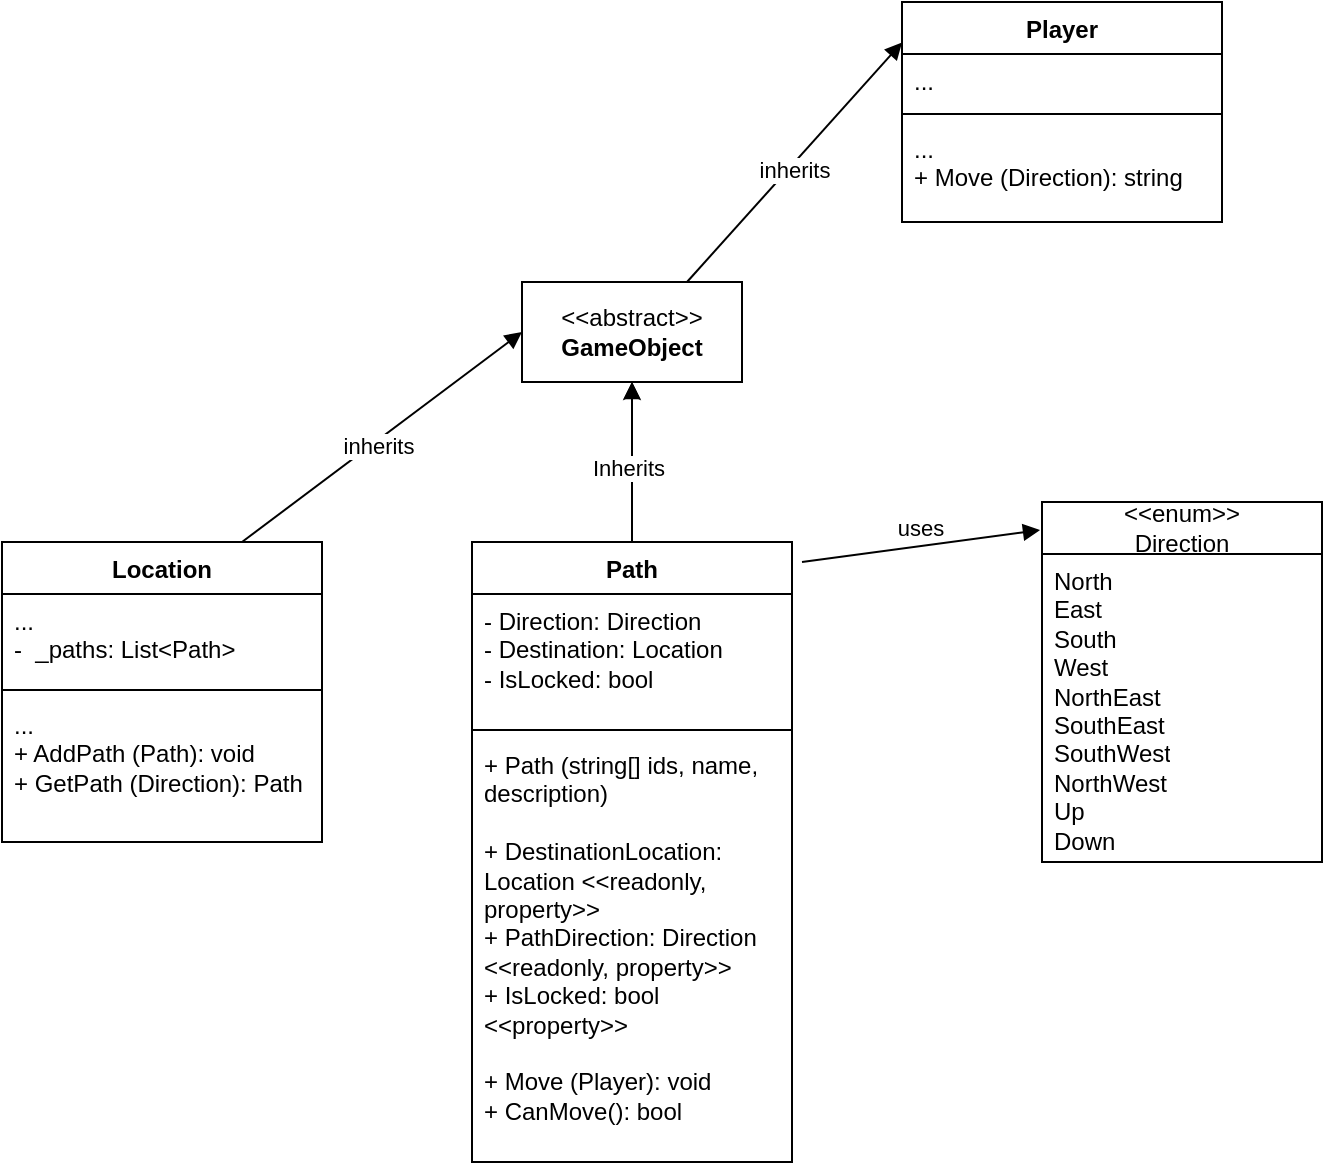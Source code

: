 <mxfile version="24.4.2" type="device">
  <diagram id="C5RBs43oDa-KdzZeNtuy" name="Page-1">
    <mxGraphModel dx="1434" dy="738" grid="1" gridSize="10" guides="1" tooltips="1" connect="1" arrows="1" fold="1" page="1" pageScale="1" pageWidth="827" pageHeight="1169" math="0" shadow="0">
      <root>
        <mxCell id="WIyWlLk6GJQsqaUBKTNV-0" />
        <mxCell id="WIyWlLk6GJQsqaUBKTNV-1" parent="WIyWlLk6GJQsqaUBKTNV-0" />
        <mxCell id="2POwVRQ29rS7LBvy_34W-8" value="&amp;lt;&amp;lt;abstract&amp;gt;&amp;gt;&lt;br&gt;&lt;b&gt;GameObject&lt;/b&gt;" style="html=1;whiteSpace=wrap;" vertex="1" parent="WIyWlLk6GJQsqaUBKTNV-1">
          <mxGeometry x="260" y="140" width="110" height="50" as="geometry" />
        </mxCell>
        <mxCell id="2POwVRQ29rS7LBvy_34W-9" value="" style="html=1;verticalAlign=bottom;endArrow=block;curved=0;rounded=0;entryX=0.5;entryY=1;entryDx=0;entryDy=0;" edge="1" parent="WIyWlLk6GJQsqaUBKTNV-1" target="2POwVRQ29rS7LBvy_34W-8">
          <mxGeometry width="80" relative="1" as="geometry">
            <mxPoint x="315" y="270" as="sourcePoint" />
            <mxPoint x="450" y="380" as="targetPoint" />
          </mxGeometry>
        </mxCell>
        <mxCell id="2POwVRQ29rS7LBvy_34W-18" value="" style="edgeStyle=orthogonalEdgeStyle;rounded=0;orthogonalLoop=1;jettySize=auto;html=1;" edge="1" parent="WIyWlLk6GJQsqaUBKTNV-1" source="2POwVRQ29rS7LBvy_34W-10" target="2POwVRQ29rS7LBvy_34W-8">
          <mxGeometry relative="1" as="geometry" />
        </mxCell>
        <mxCell id="2POwVRQ29rS7LBvy_34W-19" value="Inherits" style="edgeLabel;html=1;align=center;verticalAlign=middle;resizable=0;points=[];" vertex="1" connectable="0" parent="2POwVRQ29rS7LBvy_34W-18">
          <mxGeometry x="-0.075" y="2" relative="1" as="geometry">
            <mxPoint as="offset" />
          </mxGeometry>
        </mxCell>
        <mxCell id="2POwVRQ29rS7LBvy_34W-10" value="Path" style="swimlane;fontStyle=1;align=center;verticalAlign=top;childLayout=stackLayout;horizontal=1;startSize=26;horizontalStack=0;resizeParent=1;resizeParentMax=0;resizeLast=0;collapsible=1;marginBottom=0;whiteSpace=wrap;html=1;" vertex="1" parent="WIyWlLk6GJQsqaUBKTNV-1">
          <mxGeometry x="235" y="270" width="160" height="310" as="geometry" />
        </mxCell>
        <mxCell id="2POwVRQ29rS7LBvy_34W-11" value="- Direction: Direction&lt;div&gt;- Destination: Location&lt;/div&gt;&lt;div&gt;- IsLocked: bool&lt;/div&gt;" style="text;strokeColor=none;fillColor=none;align=left;verticalAlign=top;spacingLeft=4;spacingRight=4;overflow=hidden;rotatable=0;points=[[0,0.5],[1,0.5]];portConstraint=eastwest;whiteSpace=wrap;html=1;" vertex="1" parent="2POwVRQ29rS7LBvy_34W-10">
          <mxGeometry y="26" width="160" height="64" as="geometry" />
        </mxCell>
        <mxCell id="2POwVRQ29rS7LBvy_34W-12" value="" style="line;strokeWidth=1;fillColor=none;align=left;verticalAlign=middle;spacingTop=-1;spacingLeft=3;spacingRight=3;rotatable=0;labelPosition=right;points=[];portConstraint=eastwest;strokeColor=inherit;" vertex="1" parent="2POwVRQ29rS7LBvy_34W-10">
          <mxGeometry y="90" width="160" height="8" as="geometry" />
        </mxCell>
        <mxCell id="2POwVRQ29rS7LBvy_34W-13" value="+ Path (string[] ids, name, description)&amp;nbsp;&lt;div&gt;&lt;br&gt;&lt;/div&gt;&lt;div&gt;+ DestinationLocation: Location &amp;lt;&amp;lt;readonly, property&amp;gt;&amp;gt;&lt;/div&gt;&lt;div&gt;+ PathDirection: Direction&lt;/div&gt;&lt;div&gt;&amp;lt;&amp;lt;readonly, property&amp;gt;&amp;gt;&lt;/div&gt;&lt;div&gt;+ IsLocked: bool &amp;lt;&amp;lt;property&amp;gt;&amp;gt;&lt;/div&gt;&lt;div&gt;&lt;br&gt;&lt;/div&gt;&lt;div&gt;+ Move (Player): void&lt;/div&gt;&lt;div&gt;+ CanMove(): bool&amp;nbsp;&lt;/div&gt;&lt;div&gt;&lt;br&gt;&lt;/div&gt;&lt;div&gt;&lt;br&gt;&lt;/div&gt;" style="text;strokeColor=none;fillColor=none;align=left;verticalAlign=top;spacingLeft=4;spacingRight=4;overflow=hidden;rotatable=0;points=[[0,0.5],[1,0.5]];portConstraint=eastwest;whiteSpace=wrap;html=1;" vertex="1" parent="2POwVRQ29rS7LBvy_34W-10">
          <mxGeometry y="98" width="160" height="212" as="geometry" />
        </mxCell>
        <mxCell id="2POwVRQ29rS7LBvy_34W-14" value="&amp;lt;&amp;lt;enum&amp;gt;&amp;gt;&lt;br&gt;Direction" style="swimlane;fontStyle=0;childLayout=stackLayout;horizontal=1;startSize=26;fillColor=none;horizontalStack=0;resizeParent=1;resizeParentMax=0;resizeLast=0;collapsible=1;marginBottom=0;whiteSpace=wrap;html=1;" vertex="1" parent="WIyWlLk6GJQsqaUBKTNV-1">
          <mxGeometry x="520" y="250" width="140" height="180" as="geometry" />
        </mxCell>
        <mxCell id="2POwVRQ29rS7LBvy_34W-15" value="North&lt;br&gt;East&lt;br&gt;South&lt;br&gt;West&lt;div&gt;NorthEast&lt;br&gt;&lt;/div&gt;&lt;div&gt;SouthEast&lt;/div&gt;&lt;div&gt;SouthWest&lt;/div&gt;&lt;div&gt;NorthWest&lt;/div&gt;&lt;div&gt;Up&lt;/div&gt;&lt;div&gt;Down&lt;/div&gt;&lt;div&gt;&lt;br&gt;&lt;/div&gt;" style="text;strokeColor=none;fillColor=none;align=left;verticalAlign=top;spacingLeft=4;spacingRight=4;overflow=hidden;rotatable=0;points=[[0,0.5],[1,0.5]];portConstraint=eastwest;whiteSpace=wrap;html=1;" vertex="1" parent="2POwVRQ29rS7LBvy_34W-14">
          <mxGeometry y="26" width="140" height="154" as="geometry" />
        </mxCell>
        <mxCell id="2POwVRQ29rS7LBvy_34W-20" value="uses" style="html=1;verticalAlign=bottom;endArrow=block;curved=0;rounded=0;entryX=-0.007;entryY=0.078;entryDx=0;entryDy=0;entryPerimeter=0;" edge="1" parent="WIyWlLk6GJQsqaUBKTNV-1" target="2POwVRQ29rS7LBvy_34W-14">
          <mxGeometry width="80" relative="1" as="geometry">
            <mxPoint x="400" y="280" as="sourcePoint" />
            <mxPoint x="450" y="380" as="targetPoint" />
          </mxGeometry>
        </mxCell>
        <mxCell id="2POwVRQ29rS7LBvy_34W-21" value="Location" style="swimlane;fontStyle=1;align=center;verticalAlign=top;childLayout=stackLayout;horizontal=1;startSize=26;horizontalStack=0;resizeParent=1;resizeParentMax=0;resizeLast=0;collapsible=1;marginBottom=0;whiteSpace=wrap;html=1;" vertex="1" parent="WIyWlLk6GJQsqaUBKTNV-1">
          <mxGeometry y="270" width="160" height="150" as="geometry" />
        </mxCell>
        <mxCell id="2POwVRQ29rS7LBvy_34W-22" value="...&lt;br&gt;-&amp;nbsp; _paths: List&amp;lt;Path&amp;gt;" style="text;strokeColor=none;fillColor=none;align=left;verticalAlign=top;spacingLeft=4;spacingRight=4;overflow=hidden;rotatable=0;points=[[0,0.5],[1,0.5]];portConstraint=eastwest;whiteSpace=wrap;html=1;" vertex="1" parent="2POwVRQ29rS7LBvy_34W-21">
          <mxGeometry y="26" width="160" height="44" as="geometry" />
        </mxCell>
        <mxCell id="2POwVRQ29rS7LBvy_34W-23" value="" style="line;strokeWidth=1;fillColor=none;align=left;verticalAlign=middle;spacingTop=-1;spacingLeft=3;spacingRight=3;rotatable=0;labelPosition=right;points=[];portConstraint=eastwest;strokeColor=inherit;" vertex="1" parent="2POwVRQ29rS7LBvy_34W-21">
          <mxGeometry y="70" width="160" height="8" as="geometry" />
        </mxCell>
        <mxCell id="2POwVRQ29rS7LBvy_34W-24" value="...&lt;br&gt;+ AddPath (Path): void&lt;div&gt;+ GetPath (Direction): Path&amp;nbsp;&lt;/div&gt;" style="text;strokeColor=none;fillColor=none;align=left;verticalAlign=top;spacingLeft=4;spacingRight=4;overflow=hidden;rotatable=0;points=[[0,0.5],[1,0.5]];portConstraint=eastwest;whiteSpace=wrap;html=1;" vertex="1" parent="2POwVRQ29rS7LBvy_34W-21">
          <mxGeometry y="78" width="160" height="72" as="geometry" />
        </mxCell>
        <mxCell id="2POwVRQ29rS7LBvy_34W-25" value="" style="html=1;verticalAlign=bottom;endArrow=block;curved=0;rounded=0;exitX=0.75;exitY=0;exitDx=0;exitDy=0;entryX=0;entryY=0.5;entryDx=0;entryDy=0;" edge="1" parent="WIyWlLk6GJQsqaUBKTNV-1" source="2POwVRQ29rS7LBvy_34W-21" target="2POwVRQ29rS7LBvy_34W-8">
          <mxGeometry width="80" relative="1" as="geometry">
            <mxPoint x="370" y="480" as="sourcePoint" />
            <mxPoint x="450" y="480" as="targetPoint" />
          </mxGeometry>
        </mxCell>
        <mxCell id="2POwVRQ29rS7LBvy_34W-26" value="inherits" style="edgeLabel;html=1;align=center;verticalAlign=middle;resizable=0;points=[];" vertex="1" connectable="0" parent="2POwVRQ29rS7LBvy_34W-25">
          <mxGeometry x="-0.046" y="-2" relative="1" as="geometry">
            <mxPoint as="offset" />
          </mxGeometry>
        </mxCell>
        <mxCell id="2POwVRQ29rS7LBvy_34W-27" value="Player" style="swimlane;fontStyle=1;align=center;verticalAlign=top;childLayout=stackLayout;horizontal=1;startSize=26;horizontalStack=0;resizeParent=1;resizeParentMax=0;resizeLast=0;collapsible=1;marginBottom=0;whiteSpace=wrap;html=1;" vertex="1" parent="WIyWlLk6GJQsqaUBKTNV-1">
          <mxGeometry x="450" width="160" height="110" as="geometry" />
        </mxCell>
        <mxCell id="2POwVRQ29rS7LBvy_34W-28" value="..." style="text;strokeColor=none;fillColor=none;align=left;verticalAlign=top;spacingLeft=4;spacingRight=4;overflow=hidden;rotatable=0;points=[[0,0.5],[1,0.5]];portConstraint=eastwest;whiteSpace=wrap;html=1;" vertex="1" parent="2POwVRQ29rS7LBvy_34W-27">
          <mxGeometry y="26" width="160" height="26" as="geometry" />
        </mxCell>
        <mxCell id="2POwVRQ29rS7LBvy_34W-29" value="" style="line;strokeWidth=1;fillColor=none;align=left;verticalAlign=middle;spacingTop=-1;spacingLeft=3;spacingRight=3;rotatable=0;labelPosition=right;points=[];portConstraint=eastwest;strokeColor=inherit;" vertex="1" parent="2POwVRQ29rS7LBvy_34W-27">
          <mxGeometry y="52" width="160" height="8" as="geometry" />
        </mxCell>
        <mxCell id="2POwVRQ29rS7LBvy_34W-30" value="...&lt;div&gt;+ Move (Direction): string&lt;/div&gt;" style="text;strokeColor=none;fillColor=none;align=left;verticalAlign=top;spacingLeft=4;spacingRight=4;overflow=hidden;rotatable=0;points=[[0,0.5],[1,0.5]];portConstraint=eastwest;whiteSpace=wrap;html=1;" vertex="1" parent="2POwVRQ29rS7LBvy_34W-27">
          <mxGeometry y="60" width="160" height="50" as="geometry" />
        </mxCell>
        <mxCell id="2POwVRQ29rS7LBvy_34W-31" value="" style="html=1;verticalAlign=bottom;endArrow=block;curved=0;rounded=0;exitX=0.75;exitY=0;exitDx=0;exitDy=0;entryX=0;entryY=0.184;entryDx=0;entryDy=0;entryPerimeter=0;" edge="1" parent="WIyWlLk6GJQsqaUBKTNV-1" source="2POwVRQ29rS7LBvy_34W-8" target="2POwVRQ29rS7LBvy_34W-27">
          <mxGeometry width="80" relative="1" as="geometry">
            <mxPoint x="310" y="140" as="sourcePoint" />
            <mxPoint x="499" y="60" as="targetPoint" />
          </mxGeometry>
        </mxCell>
        <mxCell id="2POwVRQ29rS7LBvy_34W-32" value="inherits" style="edgeLabel;html=1;align=center;verticalAlign=middle;resizable=0;points=[];" vertex="1" connectable="0" parent="2POwVRQ29rS7LBvy_34W-31">
          <mxGeometry x="-0.046" y="-2" relative="1" as="geometry">
            <mxPoint as="offset" />
          </mxGeometry>
        </mxCell>
      </root>
    </mxGraphModel>
  </diagram>
</mxfile>
